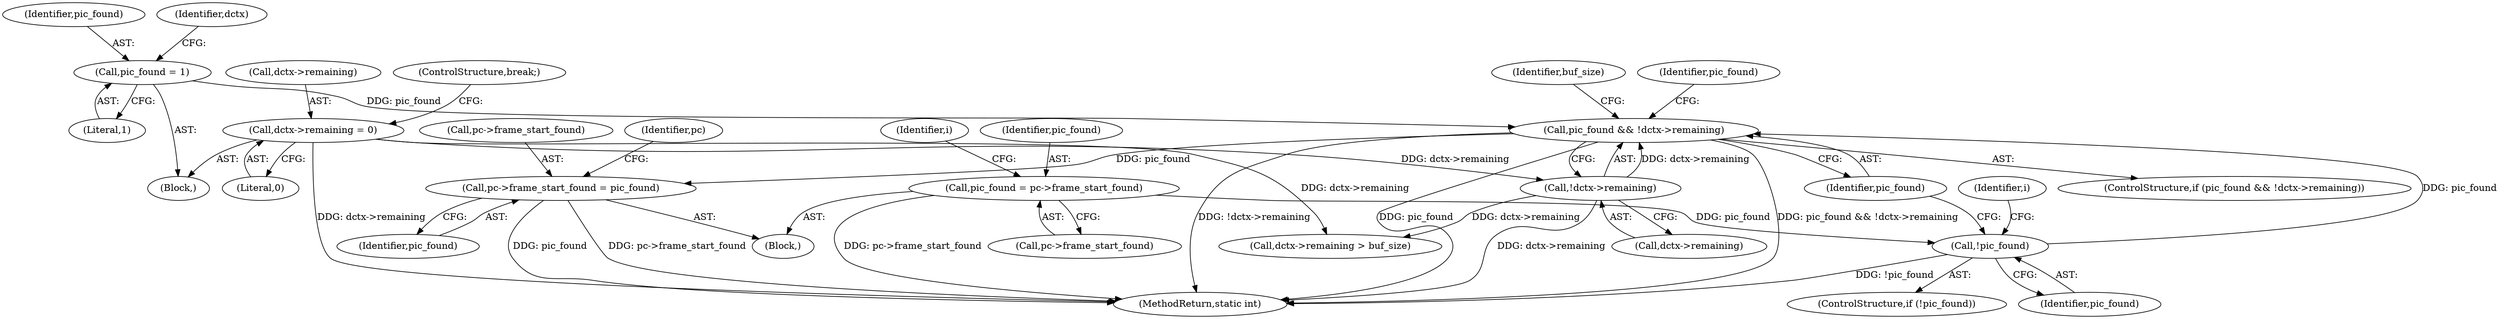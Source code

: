 digraph "0_FFmpeg_611b35627488a8d0763e75c25ee0875c5b7987dd@API" {
"1000170" [label="(Call,pic_found && !dctx->remaining)"];
"1000155" [label="(Call,pic_found = 1)"];
"1000130" [label="(Call,!pic_found)"];
"1000120" [label="(Call,pic_found = pc->frame_start_found)"];
"1000172" [label="(Call,!dctx->remaining)"];
"1000163" [label="(Call,dctx->remaining = 0)"];
"1000380" [label="(Call,pc->frame_start_found = pic_found)"];
"1000173" [label="(Call,dctx->remaining)"];
"1000338" [label="(Call,dctx->remaining > buf_size)"];
"1000156" [label="(Identifier,pic_found)"];
"1000168" [label="(ControlStructure,break;)"];
"1000155" [label="(Call,pic_found = 1)"];
"1000152" [label="(Block,)"];
"1000380" [label="(Call,pc->frame_start_found = pic_found)"];
"1000381" [label="(Call,pc->frame_start_found)"];
"1000164" [label="(Call,dctx->remaining)"];
"1000335" [label="(Identifier,pic_found)"];
"1000120" [label="(Call,pic_found = pc->frame_start_found)"];
"1000105" [label="(Block,)"];
"1000129" [label="(ControlStructure,if (!pic_found))"];
"1000171" [label="(Identifier,pic_found)"];
"1000157" [label="(Literal,1)"];
"1000392" [label="(MethodReturn,static int)"];
"1000127" [label="(Identifier,i)"];
"1000130" [label="(Call,!pic_found)"];
"1000170" [label="(Call,pic_found && !dctx->remaining)"];
"1000135" [label="(Identifier,i)"];
"1000384" [label="(Identifier,pic_found)"];
"1000121" [label="(Identifier,pic_found)"];
"1000387" [label="(Identifier,pc)"];
"1000163" [label="(Call,dctx->remaining = 0)"];
"1000122" [label="(Call,pc->frame_start_found)"];
"1000172" [label="(Call,!dctx->remaining)"];
"1000160" [label="(Identifier,dctx)"];
"1000179" [label="(Identifier,buf_size)"];
"1000131" [label="(Identifier,pic_found)"];
"1000167" [label="(Literal,0)"];
"1000169" [label="(ControlStructure,if (pic_found && !dctx->remaining))"];
"1000170" -> "1000169"  [label="AST: "];
"1000170" -> "1000171"  [label="CFG: "];
"1000170" -> "1000172"  [label="CFG: "];
"1000171" -> "1000170"  [label="AST: "];
"1000172" -> "1000170"  [label="AST: "];
"1000179" -> "1000170"  [label="CFG: "];
"1000335" -> "1000170"  [label="CFG: "];
"1000170" -> "1000392"  [label="DDG: !dctx->remaining"];
"1000170" -> "1000392"  [label="DDG: pic_found"];
"1000170" -> "1000392"  [label="DDG: pic_found && !dctx->remaining"];
"1000155" -> "1000170"  [label="DDG: pic_found"];
"1000130" -> "1000170"  [label="DDG: pic_found"];
"1000172" -> "1000170"  [label="DDG: dctx->remaining"];
"1000170" -> "1000380"  [label="DDG: pic_found"];
"1000155" -> "1000152"  [label="AST: "];
"1000155" -> "1000157"  [label="CFG: "];
"1000156" -> "1000155"  [label="AST: "];
"1000157" -> "1000155"  [label="AST: "];
"1000160" -> "1000155"  [label="CFG: "];
"1000130" -> "1000129"  [label="AST: "];
"1000130" -> "1000131"  [label="CFG: "];
"1000131" -> "1000130"  [label="AST: "];
"1000135" -> "1000130"  [label="CFG: "];
"1000171" -> "1000130"  [label="CFG: "];
"1000130" -> "1000392"  [label="DDG: !pic_found"];
"1000120" -> "1000130"  [label="DDG: pic_found"];
"1000120" -> "1000105"  [label="AST: "];
"1000120" -> "1000122"  [label="CFG: "];
"1000121" -> "1000120"  [label="AST: "];
"1000122" -> "1000120"  [label="AST: "];
"1000127" -> "1000120"  [label="CFG: "];
"1000120" -> "1000392"  [label="DDG: pc->frame_start_found"];
"1000172" -> "1000173"  [label="CFG: "];
"1000173" -> "1000172"  [label="AST: "];
"1000172" -> "1000392"  [label="DDG: dctx->remaining"];
"1000163" -> "1000172"  [label="DDG: dctx->remaining"];
"1000172" -> "1000338"  [label="DDG: dctx->remaining"];
"1000163" -> "1000152"  [label="AST: "];
"1000163" -> "1000167"  [label="CFG: "];
"1000164" -> "1000163"  [label="AST: "];
"1000167" -> "1000163"  [label="AST: "];
"1000168" -> "1000163"  [label="CFG: "];
"1000163" -> "1000392"  [label="DDG: dctx->remaining"];
"1000163" -> "1000338"  [label="DDG: dctx->remaining"];
"1000380" -> "1000105"  [label="AST: "];
"1000380" -> "1000384"  [label="CFG: "];
"1000381" -> "1000380"  [label="AST: "];
"1000384" -> "1000380"  [label="AST: "];
"1000387" -> "1000380"  [label="CFG: "];
"1000380" -> "1000392"  [label="DDG: pic_found"];
"1000380" -> "1000392"  [label="DDG: pc->frame_start_found"];
}
